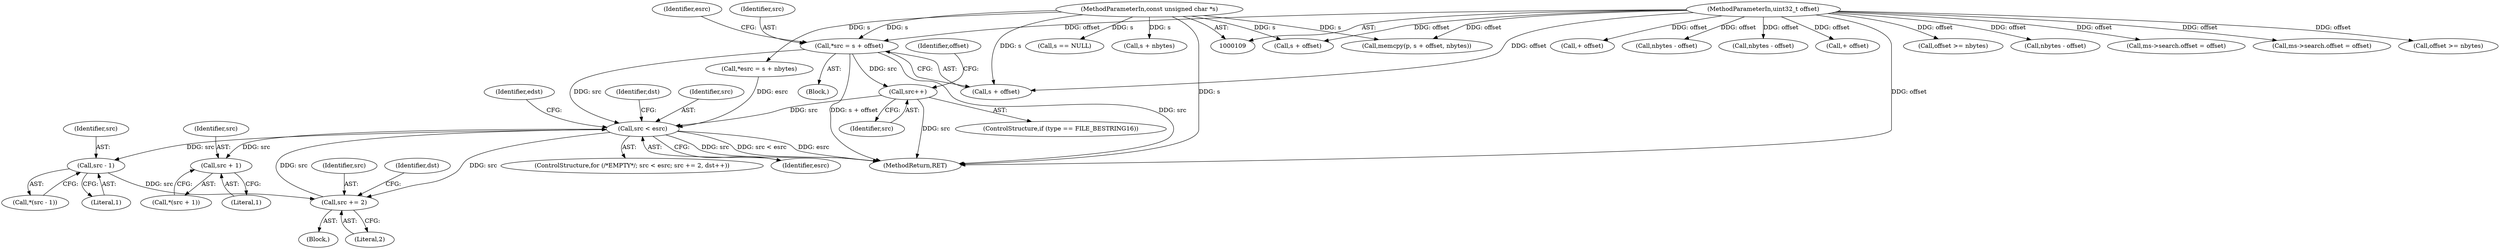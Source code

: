 digraph "0_file_4a284c89d6ef11aca34da65da7d673050a5ea320_3@integer" {
"1000246" [label="(Call,*src = s + offset)"];
"1000114" [label="(MethodParameterIn,const unsigned char *s)"];
"1000115" [label="(MethodParameterIn,uint32_t offset)"];
"1000281" [label="(Call,src++)"];
"1000289" [label="(Call,src < esrc)"];
"1000293" [label="(Call,src += 2)"];
"1000323" [label="(Call,src - 1)"];
"1000329" [label="(Call,src + 1)"];
"1000383" [label="(Call,memcpy(p, s + offset, nbytes))"];
"1000301" [label="(Identifier,dst)"];
"1000322" [label="(Call,*(src - 1))"];
"1000413" [label="(MethodReturn,RET)"];
"1000330" [label="(Identifier,src)"];
"1000157" [label="(Call,s == NULL)"];
"1000277" [label="(ControlStructure,if (type == FILE_BESTRING16))"];
"1000294" [label="(Identifier,src)"];
"1000282" [label="(Identifier,src)"];
"1000288" [label="(ControlStructure,for (/*EMPTY*/; src < esrc; src += 2, dst++))"];
"1000329" [label="(Call,src + 1)"];
"1000281" [label="(Call,src++)"];
"1000290" [label="(Identifier,src)"];
"1000114" [label="(MethodParameterIn,const unsigned char *s)"];
"1000372" [label="(Call,nbytes - offset)"];
"1000292" [label="(Block,)"];
"1000177" [label="(Call,+ offset)"];
"1000291" [label="(Identifier,esrc)"];
"1000115" [label="(MethodParameterIn,uint32_t offset)"];
"1000324" [label="(Identifier,src)"];
"1000248" [label="(Call,s + offset)"];
"1000325" [label="(Literal,1)"];
"1000323" [label="(Call,src - 1)"];
"1000284" [label="(Call,offset >= nbytes)"];
"1000253" [label="(Identifier,esrc)"];
"1000136" [label="(Call,nbytes - offset)"];
"1000244" [label="(Block,)"];
"1000226" [label="(Call,ms->search.offset = offset)"];
"1000139" [label="(Call,ms->search.offset = offset)"];
"1000285" [label="(Identifier,offset)"];
"1000252" [label="(Call,*esrc = s + nbytes)"];
"1000246" [label="(Call,*src = s + offset)"];
"1000297" [label="(Identifier,dst)"];
"1000348" [label="(Call,offset >= nbytes)"];
"1000254" [label="(Call,s + nbytes)"];
"1000328" [label="(Call,*(src + 1))"];
"1000385" [label="(Call,s + offset)"];
"1000339" [label="(Identifier,edst)"];
"1000295" [label="(Literal,2)"];
"1000293" [label="(Call,src += 2)"];
"1000331" [label="(Literal,1)"];
"1000128" [label="(Call,+ offset)"];
"1000247" [label="(Identifier,src)"];
"1000364" [label="(Call,nbytes - offset)"];
"1000289" [label="(Call,src < esrc)"];
"1000246" -> "1000244"  [label="AST: "];
"1000246" -> "1000248"  [label="CFG: "];
"1000247" -> "1000246"  [label="AST: "];
"1000248" -> "1000246"  [label="AST: "];
"1000253" -> "1000246"  [label="CFG: "];
"1000246" -> "1000413"  [label="DDG: s + offset"];
"1000246" -> "1000413"  [label="DDG: src"];
"1000114" -> "1000246"  [label="DDG: s"];
"1000115" -> "1000246"  [label="DDG: offset"];
"1000246" -> "1000281"  [label="DDG: src"];
"1000246" -> "1000289"  [label="DDG: src"];
"1000114" -> "1000109"  [label="AST: "];
"1000114" -> "1000413"  [label="DDG: s"];
"1000114" -> "1000157"  [label="DDG: s"];
"1000114" -> "1000248"  [label="DDG: s"];
"1000114" -> "1000252"  [label="DDG: s"];
"1000114" -> "1000254"  [label="DDG: s"];
"1000114" -> "1000383"  [label="DDG: s"];
"1000114" -> "1000385"  [label="DDG: s"];
"1000115" -> "1000109"  [label="AST: "];
"1000115" -> "1000413"  [label="DDG: offset"];
"1000115" -> "1000128"  [label="DDG: offset"];
"1000115" -> "1000136"  [label="DDG: offset"];
"1000115" -> "1000139"  [label="DDG: offset"];
"1000115" -> "1000177"  [label="DDG: offset"];
"1000115" -> "1000226"  [label="DDG: offset"];
"1000115" -> "1000248"  [label="DDG: offset"];
"1000115" -> "1000284"  [label="DDG: offset"];
"1000115" -> "1000348"  [label="DDG: offset"];
"1000115" -> "1000364"  [label="DDG: offset"];
"1000115" -> "1000372"  [label="DDG: offset"];
"1000115" -> "1000383"  [label="DDG: offset"];
"1000115" -> "1000385"  [label="DDG: offset"];
"1000281" -> "1000277"  [label="AST: "];
"1000281" -> "1000282"  [label="CFG: "];
"1000282" -> "1000281"  [label="AST: "];
"1000285" -> "1000281"  [label="CFG: "];
"1000281" -> "1000413"  [label="DDG: src"];
"1000281" -> "1000289"  [label="DDG: src"];
"1000289" -> "1000288"  [label="AST: "];
"1000289" -> "1000291"  [label="CFG: "];
"1000290" -> "1000289"  [label="AST: "];
"1000291" -> "1000289"  [label="AST: "];
"1000301" -> "1000289"  [label="CFG: "];
"1000339" -> "1000289"  [label="CFG: "];
"1000289" -> "1000413"  [label="DDG: esrc"];
"1000289" -> "1000413"  [label="DDG: src"];
"1000289" -> "1000413"  [label="DDG: src < esrc"];
"1000293" -> "1000289"  [label="DDG: src"];
"1000252" -> "1000289"  [label="DDG: esrc"];
"1000289" -> "1000293"  [label="DDG: src"];
"1000289" -> "1000323"  [label="DDG: src"];
"1000289" -> "1000329"  [label="DDG: src"];
"1000293" -> "1000292"  [label="AST: "];
"1000293" -> "1000295"  [label="CFG: "];
"1000294" -> "1000293"  [label="AST: "];
"1000295" -> "1000293"  [label="AST: "];
"1000297" -> "1000293"  [label="CFG: "];
"1000323" -> "1000293"  [label="DDG: src"];
"1000323" -> "1000322"  [label="AST: "];
"1000323" -> "1000325"  [label="CFG: "];
"1000324" -> "1000323"  [label="AST: "];
"1000325" -> "1000323"  [label="AST: "];
"1000322" -> "1000323"  [label="CFG: "];
"1000329" -> "1000328"  [label="AST: "];
"1000329" -> "1000331"  [label="CFG: "];
"1000330" -> "1000329"  [label="AST: "];
"1000331" -> "1000329"  [label="AST: "];
"1000328" -> "1000329"  [label="CFG: "];
}
